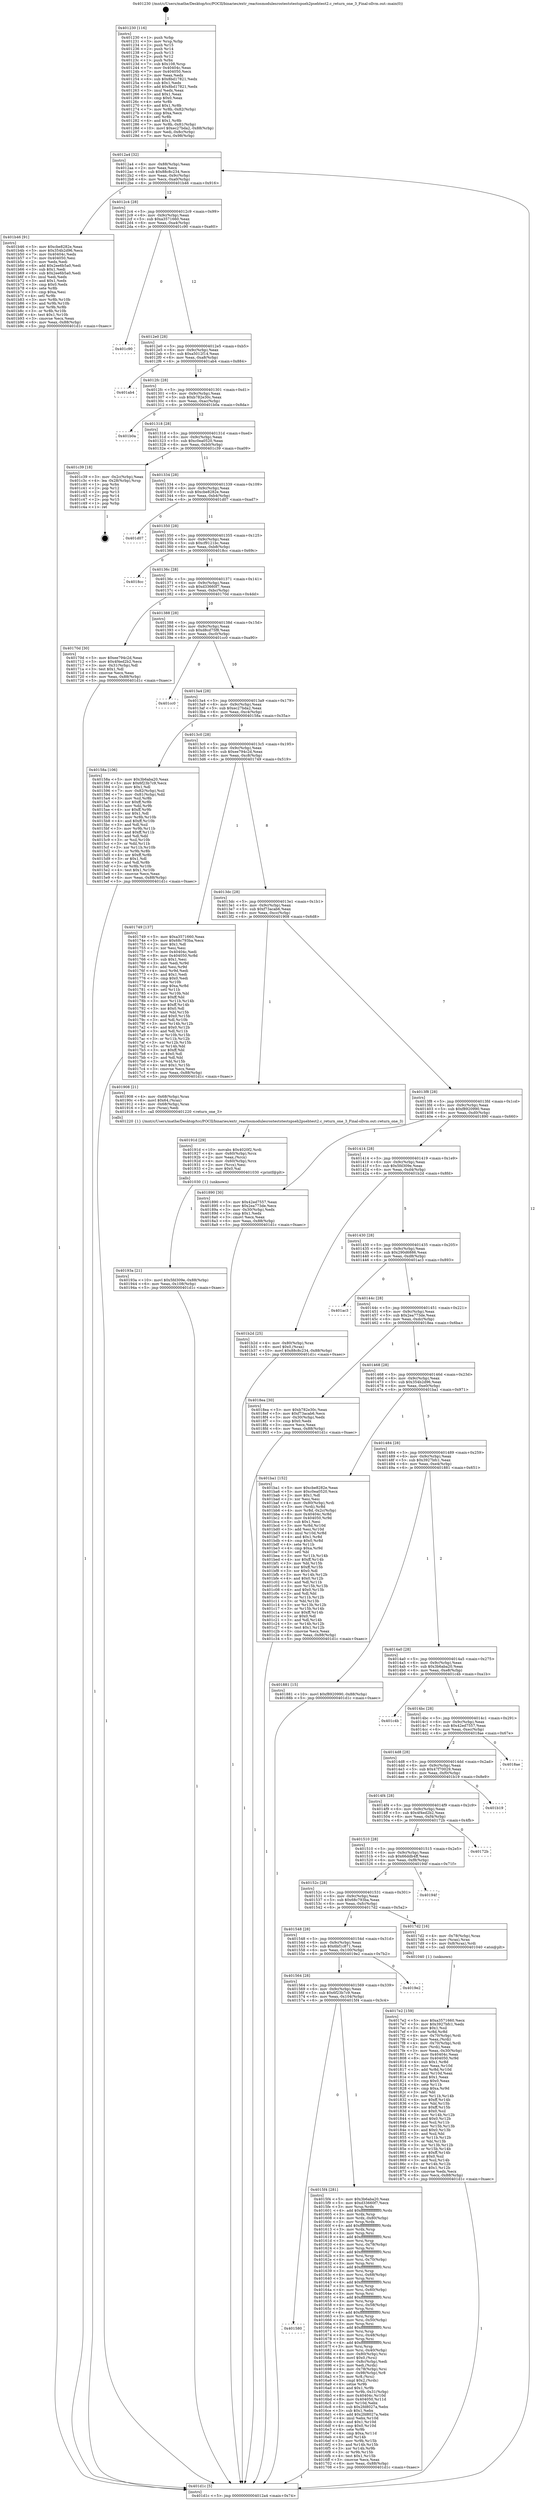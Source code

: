 digraph "0x401230" {
  label = "0x401230 (/mnt/c/Users/mathe/Desktop/tcc/POCII/binaries/extr_reactosmodulesrosteststestspseh2psehtest2.c_return_one_3_Final-ollvm.out::main(0))"
  labelloc = "t"
  node[shape=record]

  Entry [label="",width=0.3,height=0.3,shape=circle,fillcolor=black,style=filled]
  "0x4012a4" [label="{
     0x4012a4 [32]\l
     | [instrs]\l
     &nbsp;&nbsp;0x4012a4 \<+6\>: mov -0x88(%rbp),%eax\l
     &nbsp;&nbsp;0x4012aa \<+2\>: mov %eax,%ecx\l
     &nbsp;&nbsp;0x4012ac \<+6\>: sub $0x88c8c234,%ecx\l
     &nbsp;&nbsp;0x4012b2 \<+6\>: mov %eax,-0x9c(%rbp)\l
     &nbsp;&nbsp;0x4012b8 \<+6\>: mov %ecx,-0xa0(%rbp)\l
     &nbsp;&nbsp;0x4012be \<+6\>: je 0000000000401b46 \<main+0x916\>\l
  }"]
  "0x401b46" [label="{
     0x401b46 [91]\l
     | [instrs]\l
     &nbsp;&nbsp;0x401b46 \<+5\>: mov $0xcbe8282e,%eax\l
     &nbsp;&nbsp;0x401b4b \<+5\>: mov $0x354b2d96,%ecx\l
     &nbsp;&nbsp;0x401b50 \<+7\>: mov 0x40404c,%edx\l
     &nbsp;&nbsp;0x401b57 \<+7\>: mov 0x404050,%esi\l
     &nbsp;&nbsp;0x401b5e \<+2\>: mov %edx,%edi\l
     &nbsp;&nbsp;0x401b60 \<+6\>: add $0x2ee6b5a0,%edi\l
     &nbsp;&nbsp;0x401b66 \<+3\>: sub $0x1,%edi\l
     &nbsp;&nbsp;0x401b69 \<+6\>: sub $0x2ee6b5a0,%edi\l
     &nbsp;&nbsp;0x401b6f \<+3\>: imul %edi,%edx\l
     &nbsp;&nbsp;0x401b72 \<+3\>: and $0x1,%edx\l
     &nbsp;&nbsp;0x401b75 \<+3\>: cmp $0x0,%edx\l
     &nbsp;&nbsp;0x401b78 \<+4\>: sete %r8b\l
     &nbsp;&nbsp;0x401b7c \<+3\>: cmp $0xa,%esi\l
     &nbsp;&nbsp;0x401b7f \<+4\>: setl %r9b\l
     &nbsp;&nbsp;0x401b83 \<+3\>: mov %r8b,%r10b\l
     &nbsp;&nbsp;0x401b86 \<+3\>: and %r9b,%r10b\l
     &nbsp;&nbsp;0x401b89 \<+3\>: xor %r9b,%r8b\l
     &nbsp;&nbsp;0x401b8c \<+3\>: or %r8b,%r10b\l
     &nbsp;&nbsp;0x401b8f \<+4\>: test $0x1,%r10b\l
     &nbsp;&nbsp;0x401b93 \<+3\>: cmovne %ecx,%eax\l
     &nbsp;&nbsp;0x401b96 \<+6\>: mov %eax,-0x88(%rbp)\l
     &nbsp;&nbsp;0x401b9c \<+5\>: jmp 0000000000401d1c \<main+0xaec\>\l
  }"]
  "0x4012c4" [label="{
     0x4012c4 [28]\l
     | [instrs]\l
     &nbsp;&nbsp;0x4012c4 \<+5\>: jmp 00000000004012c9 \<main+0x99\>\l
     &nbsp;&nbsp;0x4012c9 \<+6\>: mov -0x9c(%rbp),%eax\l
     &nbsp;&nbsp;0x4012cf \<+5\>: sub $0xa3571660,%eax\l
     &nbsp;&nbsp;0x4012d4 \<+6\>: mov %eax,-0xa4(%rbp)\l
     &nbsp;&nbsp;0x4012da \<+6\>: je 0000000000401c90 \<main+0xa60\>\l
  }"]
  Exit [label="",width=0.3,height=0.3,shape=circle,fillcolor=black,style=filled,peripheries=2]
  "0x401c90" [label="{
     0x401c90\l
  }", style=dashed]
  "0x4012e0" [label="{
     0x4012e0 [28]\l
     | [instrs]\l
     &nbsp;&nbsp;0x4012e0 \<+5\>: jmp 00000000004012e5 \<main+0xb5\>\l
     &nbsp;&nbsp;0x4012e5 \<+6\>: mov -0x9c(%rbp),%eax\l
     &nbsp;&nbsp;0x4012eb \<+5\>: sub $0xa5012f14,%eax\l
     &nbsp;&nbsp;0x4012f0 \<+6\>: mov %eax,-0xa8(%rbp)\l
     &nbsp;&nbsp;0x4012f6 \<+6\>: je 0000000000401ab4 \<main+0x884\>\l
  }"]
  "0x40193a" [label="{
     0x40193a [21]\l
     | [instrs]\l
     &nbsp;&nbsp;0x40193a \<+10\>: movl $0x5fd309e,-0x88(%rbp)\l
     &nbsp;&nbsp;0x401944 \<+6\>: mov %eax,-0x108(%rbp)\l
     &nbsp;&nbsp;0x40194a \<+5\>: jmp 0000000000401d1c \<main+0xaec\>\l
  }"]
  "0x401ab4" [label="{
     0x401ab4\l
  }", style=dashed]
  "0x4012fc" [label="{
     0x4012fc [28]\l
     | [instrs]\l
     &nbsp;&nbsp;0x4012fc \<+5\>: jmp 0000000000401301 \<main+0xd1\>\l
     &nbsp;&nbsp;0x401301 \<+6\>: mov -0x9c(%rbp),%eax\l
     &nbsp;&nbsp;0x401307 \<+5\>: sub $0xb782e30c,%eax\l
     &nbsp;&nbsp;0x40130c \<+6\>: mov %eax,-0xac(%rbp)\l
     &nbsp;&nbsp;0x401312 \<+6\>: je 0000000000401b0a \<main+0x8da\>\l
  }"]
  "0x40191d" [label="{
     0x40191d [29]\l
     | [instrs]\l
     &nbsp;&nbsp;0x40191d \<+10\>: movabs $0x4020f2,%rdi\l
     &nbsp;&nbsp;0x401927 \<+4\>: mov -0x60(%rbp),%rcx\l
     &nbsp;&nbsp;0x40192b \<+2\>: mov %eax,(%rcx)\l
     &nbsp;&nbsp;0x40192d \<+4\>: mov -0x60(%rbp),%rcx\l
     &nbsp;&nbsp;0x401931 \<+2\>: mov (%rcx),%esi\l
     &nbsp;&nbsp;0x401933 \<+2\>: mov $0x0,%al\l
     &nbsp;&nbsp;0x401935 \<+5\>: call 0000000000401030 \<printf@plt\>\l
     | [calls]\l
     &nbsp;&nbsp;0x401030 \{1\} (unknown)\l
  }"]
  "0x401b0a" [label="{
     0x401b0a\l
  }", style=dashed]
  "0x401318" [label="{
     0x401318 [28]\l
     | [instrs]\l
     &nbsp;&nbsp;0x401318 \<+5\>: jmp 000000000040131d \<main+0xed\>\l
     &nbsp;&nbsp;0x40131d \<+6\>: mov -0x9c(%rbp),%eax\l
     &nbsp;&nbsp;0x401323 \<+5\>: sub $0xc0ea0520,%eax\l
     &nbsp;&nbsp;0x401328 \<+6\>: mov %eax,-0xb0(%rbp)\l
     &nbsp;&nbsp;0x40132e \<+6\>: je 0000000000401c39 \<main+0xa09\>\l
  }"]
  "0x4017e2" [label="{
     0x4017e2 [159]\l
     | [instrs]\l
     &nbsp;&nbsp;0x4017e2 \<+5\>: mov $0xa3571660,%ecx\l
     &nbsp;&nbsp;0x4017e7 \<+5\>: mov $0x3927bfc1,%edx\l
     &nbsp;&nbsp;0x4017ec \<+3\>: mov $0x1,%sil\l
     &nbsp;&nbsp;0x4017ef \<+3\>: xor %r8d,%r8d\l
     &nbsp;&nbsp;0x4017f2 \<+4\>: mov -0x70(%rbp),%rdi\l
     &nbsp;&nbsp;0x4017f6 \<+2\>: mov %eax,(%rdi)\l
     &nbsp;&nbsp;0x4017f8 \<+4\>: mov -0x70(%rbp),%rdi\l
     &nbsp;&nbsp;0x4017fc \<+2\>: mov (%rdi),%eax\l
     &nbsp;&nbsp;0x4017fe \<+3\>: mov %eax,-0x30(%rbp)\l
     &nbsp;&nbsp;0x401801 \<+7\>: mov 0x40404c,%eax\l
     &nbsp;&nbsp;0x401808 \<+8\>: mov 0x404050,%r9d\l
     &nbsp;&nbsp;0x401810 \<+4\>: sub $0x1,%r8d\l
     &nbsp;&nbsp;0x401814 \<+3\>: mov %eax,%r10d\l
     &nbsp;&nbsp;0x401817 \<+3\>: add %r8d,%r10d\l
     &nbsp;&nbsp;0x40181a \<+4\>: imul %r10d,%eax\l
     &nbsp;&nbsp;0x40181e \<+3\>: and $0x1,%eax\l
     &nbsp;&nbsp;0x401821 \<+3\>: cmp $0x0,%eax\l
     &nbsp;&nbsp;0x401824 \<+4\>: sete %r11b\l
     &nbsp;&nbsp;0x401828 \<+4\>: cmp $0xa,%r9d\l
     &nbsp;&nbsp;0x40182c \<+3\>: setl %bl\l
     &nbsp;&nbsp;0x40182f \<+3\>: mov %r11b,%r14b\l
     &nbsp;&nbsp;0x401832 \<+4\>: xor $0xff,%r14b\l
     &nbsp;&nbsp;0x401836 \<+3\>: mov %bl,%r15b\l
     &nbsp;&nbsp;0x401839 \<+4\>: xor $0xff,%r15b\l
     &nbsp;&nbsp;0x40183d \<+4\>: xor $0x0,%sil\l
     &nbsp;&nbsp;0x401841 \<+3\>: mov %r14b,%r12b\l
     &nbsp;&nbsp;0x401844 \<+4\>: and $0x0,%r12b\l
     &nbsp;&nbsp;0x401848 \<+3\>: and %sil,%r11b\l
     &nbsp;&nbsp;0x40184b \<+3\>: mov %r15b,%r13b\l
     &nbsp;&nbsp;0x40184e \<+4\>: and $0x0,%r13b\l
     &nbsp;&nbsp;0x401852 \<+3\>: and %sil,%bl\l
     &nbsp;&nbsp;0x401855 \<+3\>: or %r11b,%r12b\l
     &nbsp;&nbsp;0x401858 \<+3\>: or %bl,%r13b\l
     &nbsp;&nbsp;0x40185b \<+3\>: xor %r13b,%r12b\l
     &nbsp;&nbsp;0x40185e \<+3\>: or %r15b,%r14b\l
     &nbsp;&nbsp;0x401861 \<+4\>: xor $0xff,%r14b\l
     &nbsp;&nbsp;0x401865 \<+4\>: or $0x0,%sil\l
     &nbsp;&nbsp;0x401869 \<+3\>: and %sil,%r14b\l
     &nbsp;&nbsp;0x40186c \<+3\>: or %r14b,%r12b\l
     &nbsp;&nbsp;0x40186f \<+4\>: test $0x1,%r12b\l
     &nbsp;&nbsp;0x401873 \<+3\>: cmovne %edx,%ecx\l
     &nbsp;&nbsp;0x401876 \<+6\>: mov %ecx,-0x88(%rbp)\l
     &nbsp;&nbsp;0x40187c \<+5\>: jmp 0000000000401d1c \<main+0xaec\>\l
  }"]
  "0x401c39" [label="{
     0x401c39 [18]\l
     | [instrs]\l
     &nbsp;&nbsp;0x401c39 \<+3\>: mov -0x2c(%rbp),%eax\l
     &nbsp;&nbsp;0x401c3c \<+4\>: lea -0x28(%rbp),%rsp\l
     &nbsp;&nbsp;0x401c40 \<+1\>: pop %rbx\l
     &nbsp;&nbsp;0x401c41 \<+2\>: pop %r12\l
     &nbsp;&nbsp;0x401c43 \<+2\>: pop %r13\l
     &nbsp;&nbsp;0x401c45 \<+2\>: pop %r14\l
     &nbsp;&nbsp;0x401c47 \<+2\>: pop %r15\l
     &nbsp;&nbsp;0x401c49 \<+1\>: pop %rbp\l
     &nbsp;&nbsp;0x401c4a \<+1\>: ret\l
  }"]
  "0x401334" [label="{
     0x401334 [28]\l
     | [instrs]\l
     &nbsp;&nbsp;0x401334 \<+5\>: jmp 0000000000401339 \<main+0x109\>\l
     &nbsp;&nbsp;0x401339 \<+6\>: mov -0x9c(%rbp),%eax\l
     &nbsp;&nbsp;0x40133f \<+5\>: sub $0xcbe8282e,%eax\l
     &nbsp;&nbsp;0x401344 \<+6\>: mov %eax,-0xb4(%rbp)\l
     &nbsp;&nbsp;0x40134a \<+6\>: je 0000000000401d07 \<main+0xad7\>\l
  }"]
  "0x401580" [label="{
     0x401580\l
  }", style=dashed]
  "0x401d07" [label="{
     0x401d07\l
  }", style=dashed]
  "0x401350" [label="{
     0x401350 [28]\l
     | [instrs]\l
     &nbsp;&nbsp;0x401350 \<+5\>: jmp 0000000000401355 \<main+0x125\>\l
     &nbsp;&nbsp;0x401355 \<+6\>: mov -0x9c(%rbp),%eax\l
     &nbsp;&nbsp;0x40135b \<+5\>: sub $0xcf9121bc,%eax\l
     &nbsp;&nbsp;0x401360 \<+6\>: mov %eax,-0xb8(%rbp)\l
     &nbsp;&nbsp;0x401366 \<+6\>: je 00000000004018cc \<main+0x69c\>\l
  }"]
  "0x4015f4" [label="{
     0x4015f4 [281]\l
     | [instrs]\l
     &nbsp;&nbsp;0x4015f4 \<+5\>: mov $0x3b6aba20,%eax\l
     &nbsp;&nbsp;0x4015f9 \<+5\>: mov $0xd33660f7,%ecx\l
     &nbsp;&nbsp;0x4015fe \<+3\>: mov %rsp,%rdx\l
     &nbsp;&nbsp;0x401601 \<+4\>: add $0xfffffffffffffff0,%rdx\l
     &nbsp;&nbsp;0x401605 \<+3\>: mov %rdx,%rsp\l
     &nbsp;&nbsp;0x401608 \<+4\>: mov %rdx,-0x80(%rbp)\l
     &nbsp;&nbsp;0x40160c \<+3\>: mov %rsp,%rdx\l
     &nbsp;&nbsp;0x40160f \<+4\>: add $0xfffffffffffffff0,%rdx\l
     &nbsp;&nbsp;0x401613 \<+3\>: mov %rdx,%rsp\l
     &nbsp;&nbsp;0x401616 \<+3\>: mov %rsp,%rsi\l
     &nbsp;&nbsp;0x401619 \<+4\>: add $0xfffffffffffffff0,%rsi\l
     &nbsp;&nbsp;0x40161d \<+3\>: mov %rsi,%rsp\l
     &nbsp;&nbsp;0x401620 \<+4\>: mov %rsi,-0x78(%rbp)\l
     &nbsp;&nbsp;0x401624 \<+3\>: mov %rsp,%rsi\l
     &nbsp;&nbsp;0x401627 \<+4\>: add $0xfffffffffffffff0,%rsi\l
     &nbsp;&nbsp;0x40162b \<+3\>: mov %rsi,%rsp\l
     &nbsp;&nbsp;0x40162e \<+4\>: mov %rsi,-0x70(%rbp)\l
     &nbsp;&nbsp;0x401632 \<+3\>: mov %rsp,%rsi\l
     &nbsp;&nbsp;0x401635 \<+4\>: add $0xfffffffffffffff0,%rsi\l
     &nbsp;&nbsp;0x401639 \<+3\>: mov %rsi,%rsp\l
     &nbsp;&nbsp;0x40163c \<+4\>: mov %rsi,-0x68(%rbp)\l
     &nbsp;&nbsp;0x401640 \<+3\>: mov %rsp,%rsi\l
     &nbsp;&nbsp;0x401643 \<+4\>: add $0xfffffffffffffff0,%rsi\l
     &nbsp;&nbsp;0x401647 \<+3\>: mov %rsi,%rsp\l
     &nbsp;&nbsp;0x40164a \<+4\>: mov %rsi,-0x60(%rbp)\l
     &nbsp;&nbsp;0x40164e \<+3\>: mov %rsp,%rsi\l
     &nbsp;&nbsp;0x401651 \<+4\>: add $0xfffffffffffffff0,%rsi\l
     &nbsp;&nbsp;0x401655 \<+3\>: mov %rsi,%rsp\l
     &nbsp;&nbsp;0x401658 \<+4\>: mov %rsi,-0x58(%rbp)\l
     &nbsp;&nbsp;0x40165c \<+3\>: mov %rsp,%rsi\l
     &nbsp;&nbsp;0x40165f \<+4\>: add $0xfffffffffffffff0,%rsi\l
     &nbsp;&nbsp;0x401663 \<+3\>: mov %rsi,%rsp\l
     &nbsp;&nbsp;0x401666 \<+4\>: mov %rsi,-0x50(%rbp)\l
     &nbsp;&nbsp;0x40166a \<+3\>: mov %rsp,%rsi\l
     &nbsp;&nbsp;0x40166d \<+4\>: add $0xfffffffffffffff0,%rsi\l
     &nbsp;&nbsp;0x401671 \<+3\>: mov %rsi,%rsp\l
     &nbsp;&nbsp;0x401674 \<+4\>: mov %rsi,-0x48(%rbp)\l
     &nbsp;&nbsp;0x401678 \<+3\>: mov %rsp,%rsi\l
     &nbsp;&nbsp;0x40167b \<+4\>: add $0xfffffffffffffff0,%rsi\l
     &nbsp;&nbsp;0x40167f \<+3\>: mov %rsi,%rsp\l
     &nbsp;&nbsp;0x401682 \<+4\>: mov %rsi,-0x40(%rbp)\l
     &nbsp;&nbsp;0x401686 \<+4\>: mov -0x80(%rbp),%rsi\l
     &nbsp;&nbsp;0x40168a \<+6\>: movl $0x0,(%rsi)\l
     &nbsp;&nbsp;0x401690 \<+6\>: mov -0x8c(%rbp),%edi\l
     &nbsp;&nbsp;0x401696 \<+2\>: mov %edi,(%rdx)\l
     &nbsp;&nbsp;0x401698 \<+4\>: mov -0x78(%rbp),%rsi\l
     &nbsp;&nbsp;0x40169c \<+7\>: mov -0x98(%rbp),%r8\l
     &nbsp;&nbsp;0x4016a3 \<+3\>: mov %r8,(%rsi)\l
     &nbsp;&nbsp;0x4016a6 \<+3\>: cmpl $0x2,(%rdx)\l
     &nbsp;&nbsp;0x4016a9 \<+4\>: setne %r9b\l
     &nbsp;&nbsp;0x4016ad \<+4\>: and $0x1,%r9b\l
     &nbsp;&nbsp;0x4016b1 \<+4\>: mov %r9b,-0x31(%rbp)\l
     &nbsp;&nbsp;0x4016b5 \<+8\>: mov 0x40404c,%r10d\l
     &nbsp;&nbsp;0x4016bd \<+8\>: mov 0x404050,%r11d\l
     &nbsp;&nbsp;0x4016c5 \<+3\>: mov %r10d,%ebx\l
     &nbsp;&nbsp;0x4016c8 \<+6\>: sub $0x2fd8027a,%ebx\l
     &nbsp;&nbsp;0x4016ce \<+3\>: sub $0x1,%ebx\l
     &nbsp;&nbsp;0x4016d1 \<+6\>: add $0x2fd8027a,%ebx\l
     &nbsp;&nbsp;0x4016d7 \<+4\>: imul %ebx,%r10d\l
     &nbsp;&nbsp;0x4016db \<+4\>: and $0x1,%r10d\l
     &nbsp;&nbsp;0x4016df \<+4\>: cmp $0x0,%r10d\l
     &nbsp;&nbsp;0x4016e3 \<+4\>: sete %r9b\l
     &nbsp;&nbsp;0x4016e7 \<+4\>: cmp $0xa,%r11d\l
     &nbsp;&nbsp;0x4016eb \<+4\>: setl %r14b\l
     &nbsp;&nbsp;0x4016ef \<+3\>: mov %r9b,%r15b\l
     &nbsp;&nbsp;0x4016f2 \<+3\>: and %r14b,%r15b\l
     &nbsp;&nbsp;0x4016f5 \<+3\>: xor %r14b,%r9b\l
     &nbsp;&nbsp;0x4016f8 \<+3\>: or %r9b,%r15b\l
     &nbsp;&nbsp;0x4016fb \<+4\>: test $0x1,%r15b\l
     &nbsp;&nbsp;0x4016ff \<+3\>: cmovne %ecx,%eax\l
     &nbsp;&nbsp;0x401702 \<+6\>: mov %eax,-0x88(%rbp)\l
     &nbsp;&nbsp;0x401708 \<+5\>: jmp 0000000000401d1c \<main+0xaec\>\l
  }"]
  "0x4018cc" [label="{
     0x4018cc\l
  }", style=dashed]
  "0x40136c" [label="{
     0x40136c [28]\l
     | [instrs]\l
     &nbsp;&nbsp;0x40136c \<+5\>: jmp 0000000000401371 \<main+0x141\>\l
     &nbsp;&nbsp;0x401371 \<+6\>: mov -0x9c(%rbp),%eax\l
     &nbsp;&nbsp;0x401377 \<+5\>: sub $0xd33660f7,%eax\l
     &nbsp;&nbsp;0x40137c \<+6\>: mov %eax,-0xbc(%rbp)\l
     &nbsp;&nbsp;0x401382 \<+6\>: je 000000000040170d \<main+0x4dd\>\l
  }"]
  "0x401564" [label="{
     0x401564 [28]\l
     | [instrs]\l
     &nbsp;&nbsp;0x401564 \<+5\>: jmp 0000000000401569 \<main+0x339\>\l
     &nbsp;&nbsp;0x401569 \<+6\>: mov -0x9c(%rbp),%eax\l
     &nbsp;&nbsp;0x40156f \<+5\>: sub $0x6f23b7c9,%eax\l
     &nbsp;&nbsp;0x401574 \<+6\>: mov %eax,-0x104(%rbp)\l
     &nbsp;&nbsp;0x40157a \<+6\>: je 00000000004015f4 \<main+0x3c4\>\l
  }"]
  "0x40170d" [label="{
     0x40170d [30]\l
     | [instrs]\l
     &nbsp;&nbsp;0x40170d \<+5\>: mov $0xee794c2d,%eax\l
     &nbsp;&nbsp;0x401712 \<+5\>: mov $0x4f4ed2b2,%ecx\l
     &nbsp;&nbsp;0x401717 \<+3\>: mov -0x31(%rbp),%dl\l
     &nbsp;&nbsp;0x40171a \<+3\>: test $0x1,%dl\l
     &nbsp;&nbsp;0x40171d \<+3\>: cmovne %ecx,%eax\l
     &nbsp;&nbsp;0x401720 \<+6\>: mov %eax,-0x88(%rbp)\l
     &nbsp;&nbsp;0x401726 \<+5\>: jmp 0000000000401d1c \<main+0xaec\>\l
  }"]
  "0x401388" [label="{
     0x401388 [28]\l
     | [instrs]\l
     &nbsp;&nbsp;0x401388 \<+5\>: jmp 000000000040138d \<main+0x15d\>\l
     &nbsp;&nbsp;0x40138d \<+6\>: mov -0x9c(%rbp),%eax\l
     &nbsp;&nbsp;0x401393 \<+5\>: sub $0xd8cd75f8,%eax\l
     &nbsp;&nbsp;0x401398 \<+6\>: mov %eax,-0xc0(%rbp)\l
     &nbsp;&nbsp;0x40139e \<+6\>: je 0000000000401cc0 \<main+0xa90\>\l
  }"]
  "0x4019e2" [label="{
     0x4019e2\l
  }", style=dashed]
  "0x401cc0" [label="{
     0x401cc0\l
  }", style=dashed]
  "0x4013a4" [label="{
     0x4013a4 [28]\l
     | [instrs]\l
     &nbsp;&nbsp;0x4013a4 \<+5\>: jmp 00000000004013a9 \<main+0x179\>\l
     &nbsp;&nbsp;0x4013a9 \<+6\>: mov -0x9c(%rbp),%eax\l
     &nbsp;&nbsp;0x4013af \<+5\>: sub $0xec27bda2,%eax\l
     &nbsp;&nbsp;0x4013b4 \<+6\>: mov %eax,-0xc4(%rbp)\l
     &nbsp;&nbsp;0x4013ba \<+6\>: je 000000000040158a \<main+0x35a\>\l
  }"]
  "0x401548" [label="{
     0x401548 [28]\l
     | [instrs]\l
     &nbsp;&nbsp;0x401548 \<+5\>: jmp 000000000040154d \<main+0x31d\>\l
     &nbsp;&nbsp;0x40154d \<+6\>: mov -0x9c(%rbp),%eax\l
     &nbsp;&nbsp;0x401553 \<+5\>: sub $0x6bf1c871,%eax\l
     &nbsp;&nbsp;0x401558 \<+6\>: mov %eax,-0x100(%rbp)\l
     &nbsp;&nbsp;0x40155e \<+6\>: je 00000000004019e2 \<main+0x7b2\>\l
  }"]
  "0x40158a" [label="{
     0x40158a [106]\l
     | [instrs]\l
     &nbsp;&nbsp;0x40158a \<+5\>: mov $0x3b6aba20,%eax\l
     &nbsp;&nbsp;0x40158f \<+5\>: mov $0x6f23b7c9,%ecx\l
     &nbsp;&nbsp;0x401594 \<+2\>: mov $0x1,%dl\l
     &nbsp;&nbsp;0x401596 \<+7\>: mov -0x82(%rbp),%sil\l
     &nbsp;&nbsp;0x40159d \<+7\>: mov -0x81(%rbp),%dil\l
     &nbsp;&nbsp;0x4015a4 \<+3\>: mov %sil,%r8b\l
     &nbsp;&nbsp;0x4015a7 \<+4\>: xor $0xff,%r8b\l
     &nbsp;&nbsp;0x4015ab \<+3\>: mov %dil,%r9b\l
     &nbsp;&nbsp;0x4015ae \<+4\>: xor $0xff,%r9b\l
     &nbsp;&nbsp;0x4015b2 \<+3\>: xor $0x1,%dl\l
     &nbsp;&nbsp;0x4015b5 \<+3\>: mov %r8b,%r10b\l
     &nbsp;&nbsp;0x4015b8 \<+4\>: and $0xff,%r10b\l
     &nbsp;&nbsp;0x4015bc \<+3\>: and %dl,%sil\l
     &nbsp;&nbsp;0x4015bf \<+3\>: mov %r9b,%r11b\l
     &nbsp;&nbsp;0x4015c2 \<+4\>: and $0xff,%r11b\l
     &nbsp;&nbsp;0x4015c6 \<+3\>: and %dl,%dil\l
     &nbsp;&nbsp;0x4015c9 \<+3\>: or %sil,%r10b\l
     &nbsp;&nbsp;0x4015cc \<+3\>: or %dil,%r11b\l
     &nbsp;&nbsp;0x4015cf \<+3\>: xor %r11b,%r10b\l
     &nbsp;&nbsp;0x4015d2 \<+3\>: or %r9b,%r8b\l
     &nbsp;&nbsp;0x4015d5 \<+4\>: xor $0xff,%r8b\l
     &nbsp;&nbsp;0x4015d9 \<+3\>: or $0x1,%dl\l
     &nbsp;&nbsp;0x4015dc \<+3\>: and %dl,%r8b\l
     &nbsp;&nbsp;0x4015df \<+3\>: or %r8b,%r10b\l
     &nbsp;&nbsp;0x4015e2 \<+4\>: test $0x1,%r10b\l
     &nbsp;&nbsp;0x4015e6 \<+3\>: cmovne %ecx,%eax\l
     &nbsp;&nbsp;0x4015e9 \<+6\>: mov %eax,-0x88(%rbp)\l
     &nbsp;&nbsp;0x4015ef \<+5\>: jmp 0000000000401d1c \<main+0xaec\>\l
  }"]
  "0x4013c0" [label="{
     0x4013c0 [28]\l
     | [instrs]\l
     &nbsp;&nbsp;0x4013c0 \<+5\>: jmp 00000000004013c5 \<main+0x195\>\l
     &nbsp;&nbsp;0x4013c5 \<+6\>: mov -0x9c(%rbp),%eax\l
     &nbsp;&nbsp;0x4013cb \<+5\>: sub $0xee794c2d,%eax\l
     &nbsp;&nbsp;0x4013d0 \<+6\>: mov %eax,-0xc8(%rbp)\l
     &nbsp;&nbsp;0x4013d6 \<+6\>: je 0000000000401749 \<main+0x519\>\l
  }"]
  "0x401d1c" [label="{
     0x401d1c [5]\l
     | [instrs]\l
     &nbsp;&nbsp;0x401d1c \<+5\>: jmp 00000000004012a4 \<main+0x74\>\l
  }"]
  "0x401230" [label="{
     0x401230 [116]\l
     | [instrs]\l
     &nbsp;&nbsp;0x401230 \<+1\>: push %rbp\l
     &nbsp;&nbsp;0x401231 \<+3\>: mov %rsp,%rbp\l
     &nbsp;&nbsp;0x401234 \<+2\>: push %r15\l
     &nbsp;&nbsp;0x401236 \<+2\>: push %r14\l
     &nbsp;&nbsp;0x401238 \<+2\>: push %r13\l
     &nbsp;&nbsp;0x40123a \<+2\>: push %r12\l
     &nbsp;&nbsp;0x40123c \<+1\>: push %rbx\l
     &nbsp;&nbsp;0x40123d \<+7\>: sub $0x108,%rsp\l
     &nbsp;&nbsp;0x401244 \<+7\>: mov 0x40404c,%eax\l
     &nbsp;&nbsp;0x40124b \<+7\>: mov 0x404050,%ecx\l
     &nbsp;&nbsp;0x401252 \<+2\>: mov %eax,%edx\l
     &nbsp;&nbsp;0x401254 \<+6\>: sub $0x8bd17821,%edx\l
     &nbsp;&nbsp;0x40125a \<+3\>: sub $0x1,%edx\l
     &nbsp;&nbsp;0x40125d \<+6\>: add $0x8bd17821,%edx\l
     &nbsp;&nbsp;0x401263 \<+3\>: imul %edx,%eax\l
     &nbsp;&nbsp;0x401266 \<+3\>: and $0x1,%eax\l
     &nbsp;&nbsp;0x401269 \<+3\>: cmp $0x0,%eax\l
     &nbsp;&nbsp;0x40126c \<+4\>: sete %r8b\l
     &nbsp;&nbsp;0x401270 \<+4\>: and $0x1,%r8b\l
     &nbsp;&nbsp;0x401274 \<+7\>: mov %r8b,-0x82(%rbp)\l
     &nbsp;&nbsp;0x40127b \<+3\>: cmp $0xa,%ecx\l
     &nbsp;&nbsp;0x40127e \<+4\>: setl %r8b\l
     &nbsp;&nbsp;0x401282 \<+4\>: and $0x1,%r8b\l
     &nbsp;&nbsp;0x401286 \<+7\>: mov %r8b,-0x81(%rbp)\l
     &nbsp;&nbsp;0x40128d \<+10\>: movl $0xec27bda2,-0x88(%rbp)\l
     &nbsp;&nbsp;0x401297 \<+6\>: mov %edi,-0x8c(%rbp)\l
     &nbsp;&nbsp;0x40129d \<+7\>: mov %rsi,-0x98(%rbp)\l
  }"]
  "0x4017d2" [label="{
     0x4017d2 [16]\l
     | [instrs]\l
     &nbsp;&nbsp;0x4017d2 \<+4\>: mov -0x78(%rbp),%rax\l
     &nbsp;&nbsp;0x4017d6 \<+3\>: mov (%rax),%rax\l
     &nbsp;&nbsp;0x4017d9 \<+4\>: mov 0x8(%rax),%rdi\l
     &nbsp;&nbsp;0x4017dd \<+5\>: call 0000000000401040 \<atoi@plt\>\l
     | [calls]\l
     &nbsp;&nbsp;0x401040 \{1\} (unknown)\l
  }"]
  "0x401749" [label="{
     0x401749 [137]\l
     | [instrs]\l
     &nbsp;&nbsp;0x401749 \<+5\>: mov $0xa3571660,%eax\l
     &nbsp;&nbsp;0x40174e \<+5\>: mov $0x68c793ba,%ecx\l
     &nbsp;&nbsp;0x401753 \<+2\>: mov $0x1,%dl\l
     &nbsp;&nbsp;0x401755 \<+2\>: xor %esi,%esi\l
     &nbsp;&nbsp;0x401757 \<+7\>: mov 0x40404c,%edi\l
     &nbsp;&nbsp;0x40175e \<+8\>: mov 0x404050,%r8d\l
     &nbsp;&nbsp;0x401766 \<+3\>: sub $0x1,%esi\l
     &nbsp;&nbsp;0x401769 \<+3\>: mov %edi,%r9d\l
     &nbsp;&nbsp;0x40176c \<+3\>: add %esi,%r9d\l
     &nbsp;&nbsp;0x40176f \<+4\>: imul %r9d,%edi\l
     &nbsp;&nbsp;0x401773 \<+3\>: and $0x1,%edi\l
     &nbsp;&nbsp;0x401776 \<+3\>: cmp $0x0,%edi\l
     &nbsp;&nbsp;0x401779 \<+4\>: sete %r10b\l
     &nbsp;&nbsp;0x40177d \<+4\>: cmp $0xa,%r8d\l
     &nbsp;&nbsp;0x401781 \<+4\>: setl %r11b\l
     &nbsp;&nbsp;0x401785 \<+3\>: mov %r10b,%bl\l
     &nbsp;&nbsp;0x401788 \<+3\>: xor $0xff,%bl\l
     &nbsp;&nbsp;0x40178b \<+3\>: mov %r11b,%r14b\l
     &nbsp;&nbsp;0x40178e \<+4\>: xor $0xff,%r14b\l
     &nbsp;&nbsp;0x401792 \<+3\>: xor $0x0,%dl\l
     &nbsp;&nbsp;0x401795 \<+3\>: mov %bl,%r15b\l
     &nbsp;&nbsp;0x401798 \<+4\>: and $0x0,%r15b\l
     &nbsp;&nbsp;0x40179c \<+3\>: and %dl,%r10b\l
     &nbsp;&nbsp;0x40179f \<+3\>: mov %r14b,%r12b\l
     &nbsp;&nbsp;0x4017a2 \<+4\>: and $0x0,%r12b\l
     &nbsp;&nbsp;0x4017a6 \<+3\>: and %dl,%r11b\l
     &nbsp;&nbsp;0x4017a9 \<+3\>: or %r10b,%r15b\l
     &nbsp;&nbsp;0x4017ac \<+3\>: or %r11b,%r12b\l
     &nbsp;&nbsp;0x4017af \<+3\>: xor %r12b,%r15b\l
     &nbsp;&nbsp;0x4017b2 \<+3\>: or %r14b,%bl\l
     &nbsp;&nbsp;0x4017b5 \<+3\>: xor $0xff,%bl\l
     &nbsp;&nbsp;0x4017b8 \<+3\>: or $0x0,%dl\l
     &nbsp;&nbsp;0x4017bb \<+2\>: and %dl,%bl\l
     &nbsp;&nbsp;0x4017bd \<+3\>: or %bl,%r15b\l
     &nbsp;&nbsp;0x4017c0 \<+4\>: test $0x1,%r15b\l
     &nbsp;&nbsp;0x4017c4 \<+3\>: cmovne %ecx,%eax\l
     &nbsp;&nbsp;0x4017c7 \<+6\>: mov %eax,-0x88(%rbp)\l
     &nbsp;&nbsp;0x4017cd \<+5\>: jmp 0000000000401d1c \<main+0xaec\>\l
  }"]
  "0x4013dc" [label="{
     0x4013dc [28]\l
     | [instrs]\l
     &nbsp;&nbsp;0x4013dc \<+5\>: jmp 00000000004013e1 \<main+0x1b1\>\l
     &nbsp;&nbsp;0x4013e1 \<+6\>: mov -0x9c(%rbp),%eax\l
     &nbsp;&nbsp;0x4013e7 \<+5\>: sub $0xf73acab6,%eax\l
     &nbsp;&nbsp;0x4013ec \<+6\>: mov %eax,-0xcc(%rbp)\l
     &nbsp;&nbsp;0x4013f2 \<+6\>: je 0000000000401908 \<main+0x6d8\>\l
  }"]
  "0x40152c" [label="{
     0x40152c [28]\l
     | [instrs]\l
     &nbsp;&nbsp;0x40152c \<+5\>: jmp 0000000000401531 \<main+0x301\>\l
     &nbsp;&nbsp;0x401531 \<+6\>: mov -0x9c(%rbp),%eax\l
     &nbsp;&nbsp;0x401537 \<+5\>: sub $0x68c793ba,%eax\l
     &nbsp;&nbsp;0x40153c \<+6\>: mov %eax,-0xfc(%rbp)\l
     &nbsp;&nbsp;0x401542 \<+6\>: je 00000000004017d2 \<main+0x5a2\>\l
  }"]
  "0x401908" [label="{
     0x401908 [21]\l
     | [instrs]\l
     &nbsp;&nbsp;0x401908 \<+4\>: mov -0x68(%rbp),%rax\l
     &nbsp;&nbsp;0x40190c \<+6\>: movl $0x64,(%rax)\l
     &nbsp;&nbsp;0x401912 \<+4\>: mov -0x68(%rbp),%rax\l
     &nbsp;&nbsp;0x401916 \<+2\>: mov (%rax),%edi\l
     &nbsp;&nbsp;0x401918 \<+5\>: call 0000000000401220 \<return_one_3\>\l
     | [calls]\l
     &nbsp;&nbsp;0x401220 \{1\} (/mnt/c/Users/mathe/Desktop/tcc/POCII/binaries/extr_reactosmodulesrosteststestspseh2psehtest2.c_return_one_3_Final-ollvm.out::return_one_3)\l
  }"]
  "0x4013f8" [label="{
     0x4013f8 [28]\l
     | [instrs]\l
     &nbsp;&nbsp;0x4013f8 \<+5\>: jmp 00000000004013fd \<main+0x1cd\>\l
     &nbsp;&nbsp;0x4013fd \<+6\>: mov -0x9c(%rbp),%eax\l
     &nbsp;&nbsp;0x401403 \<+5\>: sub $0xf8920990,%eax\l
     &nbsp;&nbsp;0x401408 \<+6\>: mov %eax,-0xd0(%rbp)\l
     &nbsp;&nbsp;0x40140e \<+6\>: je 0000000000401890 \<main+0x660\>\l
  }"]
  "0x40194f" [label="{
     0x40194f\l
  }", style=dashed]
  "0x401890" [label="{
     0x401890 [30]\l
     | [instrs]\l
     &nbsp;&nbsp;0x401890 \<+5\>: mov $0x42ed7557,%eax\l
     &nbsp;&nbsp;0x401895 \<+5\>: mov $0x2ea773de,%ecx\l
     &nbsp;&nbsp;0x40189a \<+3\>: mov -0x30(%rbp),%edx\l
     &nbsp;&nbsp;0x40189d \<+3\>: cmp $0x1,%edx\l
     &nbsp;&nbsp;0x4018a0 \<+3\>: cmovl %ecx,%eax\l
     &nbsp;&nbsp;0x4018a3 \<+6\>: mov %eax,-0x88(%rbp)\l
     &nbsp;&nbsp;0x4018a9 \<+5\>: jmp 0000000000401d1c \<main+0xaec\>\l
  }"]
  "0x401414" [label="{
     0x401414 [28]\l
     | [instrs]\l
     &nbsp;&nbsp;0x401414 \<+5\>: jmp 0000000000401419 \<main+0x1e9\>\l
     &nbsp;&nbsp;0x401419 \<+6\>: mov -0x9c(%rbp),%eax\l
     &nbsp;&nbsp;0x40141f \<+5\>: sub $0x5fd309e,%eax\l
     &nbsp;&nbsp;0x401424 \<+6\>: mov %eax,-0xd4(%rbp)\l
     &nbsp;&nbsp;0x40142a \<+6\>: je 0000000000401b2d \<main+0x8fd\>\l
  }"]
  "0x401510" [label="{
     0x401510 [28]\l
     | [instrs]\l
     &nbsp;&nbsp;0x401510 \<+5\>: jmp 0000000000401515 \<main+0x2e5\>\l
     &nbsp;&nbsp;0x401515 \<+6\>: mov -0x9c(%rbp),%eax\l
     &nbsp;&nbsp;0x40151b \<+5\>: sub $0x66ddb4ff,%eax\l
     &nbsp;&nbsp;0x401520 \<+6\>: mov %eax,-0xf8(%rbp)\l
     &nbsp;&nbsp;0x401526 \<+6\>: je 000000000040194f \<main+0x71f\>\l
  }"]
  "0x401b2d" [label="{
     0x401b2d [25]\l
     | [instrs]\l
     &nbsp;&nbsp;0x401b2d \<+4\>: mov -0x80(%rbp),%rax\l
     &nbsp;&nbsp;0x401b31 \<+6\>: movl $0x0,(%rax)\l
     &nbsp;&nbsp;0x401b37 \<+10\>: movl $0x88c8c234,-0x88(%rbp)\l
     &nbsp;&nbsp;0x401b41 \<+5\>: jmp 0000000000401d1c \<main+0xaec\>\l
  }"]
  "0x401430" [label="{
     0x401430 [28]\l
     | [instrs]\l
     &nbsp;&nbsp;0x401430 \<+5\>: jmp 0000000000401435 \<main+0x205\>\l
     &nbsp;&nbsp;0x401435 \<+6\>: mov -0x9c(%rbp),%eax\l
     &nbsp;&nbsp;0x40143b \<+5\>: sub $0x290d6886,%eax\l
     &nbsp;&nbsp;0x401440 \<+6\>: mov %eax,-0xd8(%rbp)\l
     &nbsp;&nbsp;0x401446 \<+6\>: je 0000000000401ac3 \<main+0x893\>\l
  }"]
  "0x40172b" [label="{
     0x40172b\l
  }", style=dashed]
  "0x401ac3" [label="{
     0x401ac3\l
  }", style=dashed]
  "0x40144c" [label="{
     0x40144c [28]\l
     | [instrs]\l
     &nbsp;&nbsp;0x40144c \<+5\>: jmp 0000000000401451 \<main+0x221\>\l
     &nbsp;&nbsp;0x401451 \<+6\>: mov -0x9c(%rbp),%eax\l
     &nbsp;&nbsp;0x401457 \<+5\>: sub $0x2ea773de,%eax\l
     &nbsp;&nbsp;0x40145c \<+6\>: mov %eax,-0xdc(%rbp)\l
     &nbsp;&nbsp;0x401462 \<+6\>: je 00000000004018ea \<main+0x6ba\>\l
  }"]
  "0x4014f4" [label="{
     0x4014f4 [28]\l
     | [instrs]\l
     &nbsp;&nbsp;0x4014f4 \<+5\>: jmp 00000000004014f9 \<main+0x2c9\>\l
     &nbsp;&nbsp;0x4014f9 \<+6\>: mov -0x9c(%rbp),%eax\l
     &nbsp;&nbsp;0x4014ff \<+5\>: sub $0x4f4ed2b2,%eax\l
     &nbsp;&nbsp;0x401504 \<+6\>: mov %eax,-0xf4(%rbp)\l
     &nbsp;&nbsp;0x40150a \<+6\>: je 000000000040172b \<main+0x4fb\>\l
  }"]
  "0x4018ea" [label="{
     0x4018ea [30]\l
     | [instrs]\l
     &nbsp;&nbsp;0x4018ea \<+5\>: mov $0xb782e30c,%eax\l
     &nbsp;&nbsp;0x4018ef \<+5\>: mov $0xf73acab6,%ecx\l
     &nbsp;&nbsp;0x4018f4 \<+3\>: mov -0x30(%rbp),%edx\l
     &nbsp;&nbsp;0x4018f7 \<+3\>: cmp $0x0,%edx\l
     &nbsp;&nbsp;0x4018fa \<+3\>: cmove %ecx,%eax\l
     &nbsp;&nbsp;0x4018fd \<+6\>: mov %eax,-0x88(%rbp)\l
     &nbsp;&nbsp;0x401903 \<+5\>: jmp 0000000000401d1c \<main+0xaec\>\l
  }"]
  "0x401468" [label="{
     0x401468 [28]\l
     | [instrs]\l
     &nbsp;&nbsp;0x401468 \<+5\>: jmp 000000000040146d \<main+0x23d\>\l
     &nbsp;&nbsp;0x40146d \<+6\>: mov -0x9c(%rbp),%eax\l
     &nbsp;&nbsp;0x401473 \<+5\>: sub $0x354b2d96,%eax\l
     &nbsp;&nbsp;0x401478 \<+6\>: mov %eax,-0xe0(%rbp)\l
     &nbsp;&nbsp;0x40147e \<+6\>: je 0000000000401ba1 \<main+0x971\>\l
  }"]
  "0x401b19" [label="{
     0x401b19\l
  }", style=dashed]
  "0x401ba1" [label="{
     0x401ba1 [152]\l
     | [instrs]\l
     &nbsp;&nbsp;0x401ba1 \<+5\>: mov $0xcbe8282e,%eax\l
     &nbsp;&nbsp;0x401ba6 \<+5\>: mov $0xc0ea0520,%ecx\l
     &nbsp;&nbsp;0x401bab \<+2\>: mov $0x1,%dl\l
     &nbsp;&nbsp;0x401bad \<+2\>: xor %esi,%esi\l
     &nbsp;&nbsp;0x401baf \<+4\>: mov -0x80(%rbp),%rdi\l
     &nbsp;&nbsp;0x401bb3 \<+3\>: mov (%rdi),%r8d\l
     &nbsp;&nbsp;0x401bb6 \<+4\>: mov %r8d,-0x2c(%rbp)\l
     &nbsp;&nbsp;0x401bba \<+8\>: mov 0x40404c,%r8d\l
     &nbsp;&nbsp;0x401bc2 \<+8\>: mov 0x404050,%r9d\l
     &nbsp;&nbsp;0x401bca \<+3\>: sub $0x1,%esi\l
     &nbsp;&nbsp;0x401bcd \<+3\>: mov %r8d,%r10d\l
     &nbsp;&nbsp;0x401bd0 \<+3\>: add %esi,%r10d\l
     &nbsp;&nbsp;0x401bd3 \<+4\>: imul %r10d,%r8d\l
     &nbsp;&nbsp;0x401bd7 \<+4\>: and $0x1,%r8d\l
     &nbsp;&nbsp;0x401bdb \<+4\>: cmp $0x0,%r8d\l
     &nbsp;&nbsp;0x401bdf \<+4\>: sete %r11b\l
     &nbsp;&nbsp;0x401be3 \<+4\>: cmp $0xa,%r9d\l
     &nbsp;&nbsp;0x401be7 \<+3\>: setl %bl\l
     &nbsp;&nbsp;0x401bea \<+3\>: mov %r11b,%r14b\l
     &nbsp;&nbsp;0x401bed \<+4\>: xor $0xff,%r14b\l
     &nbsp;&nbsp;0x401bf1 \<+3\>: mov %bl,%r15b\l
     &nbsp;&nbsp;0x401bf4 \<+4\>: xor $0xff,%r15b\l
     &nbsp;&nbsp;0x401bf8 \<+3\>: xor $0x0,%dl\l
     &nbsp;&nbsp;0x401bfb \<+3\>: mov %r14b,%r12b\l
     &nbsp;&nbsp;0x401bfe \<+4\>: and $0x0,%r12b\l
     &nbsp;&nbsp;0x401c02 \<+3\>: and %dl,%r11b\l
     &nbsp;&nbsp;0x401c05 \<+3\>: mov %r15b,%r13b\l
     &nbsp;&nbsp;0x401c08 \<+4\>: and $0x0,%r13b\l
     &nbsp;&nbsp;0x401c0c \<+2\>: and %dl,%bl\l
     &nbsp;&nbsp;0x401c0e \<+3\>: or %r11b,%r12b\l
     &nbsp;&nbsp;0x401c11 \<+3\>: or %bl,%r13b\l
     &nbsp;&nbsp;0x401c14 \<+3\>: xor %r13b,%r12b\l
     &nbsp;&nbsp;0x401c17 \<+3\>: or %r15b,%r14b\l
     &nbsp;&nbsp;0x401c1a \<+4\>: xor $0xff,%r14b\l
     &nbsp;&nbsp;0x401c1e \<+3\>: or $0x0,%dl\l
     &nbsp;&nbsp;0x401c21 \<+3\>: and %dl,%r14b\l
     &nbsp;&nbsp;0x401c24 \<+3\>: or %r14b,%r12b\l
     &nbsp;&nbsp;0x401c27 \<+4\>: test $0x1,%r12b\l
     &nbsp;&nbsp;0x401c2b \<+3\>: cmovne %ecx,%eax\l
     &nbsp;&nbsp;0x401c2e \<+6\>: mov %eax,-0x88(%rbp)\l
     &nbsp;&nbsp;0x401c34 \<+5\>: jmp 0000000000401d1c \<main+0xaec\>\l
  }"]
  "0x401484" [label="{
     0x401484 [28]\l
     | [instrs]\l
     &nbsp;&nbsp;0x401484 \<+5\>: jmp 0000000000401489 \<main+0x259\>\l
     &nbsp;&nbsp;0x401489 \<+6\>: mov -0x9c(%rbp),%eax\l
     &nbsp;&nbsp;0x40148f \<+5\>: sub $0x3927bfc1,%eax\l
     &nbsp;&nbsp;0x401494 \<+6\>: mov %eax,-0xe4(%rbp)\l
     &nbsp;&nbsp;0x40149a \<+6\>: je 0000000000401881 \<main+0x651\>\l
  }"]
  "0x4014d8" [label="{
     0x4014d8 [28]\l
     | [instrs]\l
     &nbsp;&nbsp;0x4014d8 \<+5\>: jmp 00000000004014dd \<main+0x2ad\>\l
     &nbsp;&nbsp;0x4014dd \<+6\>: mov -0x9c(%rbp),%eax\l
     &nbsp;&nbsp;0x4014e3 \<+5\>: sub $0x47f70029,%eax\l
     &nbsp;&nbsp;0x4014e8 \<+6\>: mov %eax,-0xf0(%rbp)\l
     &nbsp;&nbsp;0x4014ee \<+6\>: je 0000000000401b19 \<main+0x8e9\>\l
  }"]
  "0x401881" [label="{
     0x401881 [15]\l
     | [instrs]\l
     &nbsp;&nbsp;0x401881 \<+10\>: movl $0xf8920990,-0x88(%rbp)\l
     &nbsp;&nbsp;0x40188b \<+5\>: jmp 0000000000401d1c \<main+0xaec\>\l
  }"]
  "0x4014a0" [label="{
     0x4014a0 [28]\l
     | [instrs]\l
     &nbsp;&nbsp;0x4014a0 \<+5\>: jmp 00000000004014a5 \<main+0x275\>\l
     &nbsp;&nbsp;0x4014a5 \<+6\>: mov -0x9c(%rbp),%eax\l
     &nbsp;&nbsp;0x4014ab \<+5\>: sub $0x3b6aba20,%eax\l
     &nbsp;&nbsp;0x4014b0 \<+6\>: mov %eax,-0xe8(%rbp)\l
     &nbsp;&nbsp;0x4014b6 \<+6\>: je 0000000000401c4b \<main+0xa1b\>\l
  }"]
  "0x4018ae" [label="{
     0x4018ae\l
  }", style=dashed]
  "0x401c4b" [label="{
     0x401c4b\l
  }", style=dashed]
  "0x4014bc" [label="{
     0x4014bc [28]\l
     | [instrs]\l
     &nbsp;&nbsp;0x4014bc \<+5\>: jmp 00000000004014c1 \<main+0x291\>\l
     &nbsp;&nbsp;0x4014c1 \<+6\>: mov -0x9c(%rbp),%eax\l
     &nbsp;&nbsp;0x4014c7 \<+5\>: sub $0x42ed7557,%eax\l
     &nbsp;&nbsp;0x4014cc \<+6\>: mov %eax,-0xec(%rbp)\l
     &nbsp;&nbsp;0x4014d2 \<+6\>: je 00000000004018ae \<main+0x67e\>\l
  }"]
  Entry -> "0x401230" [label=" 1"]
  "0x4012a4" -> "0x401b46" [label=" 1"]
  "0x4012a4" -> "0x4012c4" [label=" 12"]
  "0x401c39" -> Exit [label=" 1"]
  "0x4012c4" -> "0x401c90" [label=" 0"]
  "0x4012c4" -> "0x4012e0" [label=" 12"]
  "0x401ba1" -> "0x401d1c" [label=" 1"]
  "0x4012e0" -> "0x401ab4" [label=" 0"]
  "0x4012e0" -> "0x4012fc" [label=" 12"]
  "0x401b46" -> "0x401d1c" [label=" 1"]
  "0x4012fc" -> "0x401b0a" [label=" 0"]
  "0x4012fc" -> "0x401318" [label=" 12"]
  "0x401b2d" -> "0x401d1c" [label=" 1"]
  "0x401318" -> "0x401c39" [label=" 1"]
  "0x401318" -> "0x401334" [label=" 11"]
  "0x40193a" -> "0x401d1c" [label=" 1"]
  "0x401334" -> "0x401d07" [label=" 0"]
  "0x401334" -> "0x401350" [label=" 11"]
  "0x401908" -> "0x40191d" [label=" 1"]
  "0x401350" -> "0x4018cc" [label=" 0"]
  "0x401350" -> "0x40136c" [label=" 11"]
  "0x4018ea" -> "0x401d1c" [label=" 1"]
  "0x40136c" -> "0x40170d" [label=" 1"]
  "0x40136c" -> "0x401388" [label=" 10"]
  "0x401881" -> "0x401d1c" [label=" 1"]
  "0x401388" -> "0x401cc0" [label=" 0"]
  "0x401388" -> "0x4013a4" [label=" 10"]
  "0x4017e2" -> "0x401d1c" [label=" 1"]
  "0x4013a4" -> "0x40158a" [label=" 1"]
  "0x4013a4" -> "0x4013c0" [label=" 9"]
  "0x40158a" -> "0x401d1c" [label=" 1"]
  "0x401230" -> "0x4012a4" [label=" 1"]
  "0x401d1c" -> "0x4012a4" [label=" 12"]
  "0x401749" -> "0x401d1c" [label=" 1"]
  "0x4013c0" -> "0x401749" [label=" 1"]
  "0x4013c0" -> "0x4013dc" [label=" 8"]
  "0x40170d" -> "0x401d1c" [label=" 1"]
  "0x4013dc" -> "0x401908" [label=" 1"]
  "0x4013dc" -> "0x4013f8" [label=" 7"]
  "0x40191d" -> "0x40193a" [label=" 1"]
  "0x4013f8" -> "0x401890" [label=" 1"]
  "0x4013f8" -> "0x401414" [label=" 6"]
  "0x401564" -> "0x401580" [label=" 0"]
  "0x401414" -> "0x401b2d" [label=" 1"]
  "0x401414" -> "0x401430" [label=" 5"]
  "0x401890" -> "0x401d1c" [label=" 1"]
  "0x401430" -> "0x401ac3" [label=" 0"]
  "0x401430" -> "0x40144c" [label=" 5"]
  "0x401548" -> "0x401564" [label=" 1"]
  "0x40144c" -> "0x4018ea" [label=" 1"]
  "0x40144c" -> "0x401468" [label=" 4"]
  "0x4017d2" -> "0x4017e2" [label=" 1"]
  "0x401468" -> "0x401ba1" [label=" 1"]
  "0x401468" -> "0x401484" [label=" 3"]
  "0x40152c" -> "0x401548" [label=" 1"]
  "0x401484" -> "0x401881" [label=" 1"]
  "0x401484" -> "0x4014a0" [label=" 2"]
  "0x4015f4" -> "0x401d1c" [label=" 1"]
  "0x4014a0" -> "0x401c4b" [label=" 0"]
  "0x4014a0" -> "0x4014bc" [label=" 2"]
  "0x401510" -> "0x40152c" [label=" 2"]
  "0x4014bc" -> "0x4018ae" [label=" 0"]
  "0x4014bc" -> "0x4014d8" [label=" 2"]
  "0x40152c" -> "0x4017d2" [label=" 1"]
  "0x4014d8" -> "0x401b19" [label=" 0"]
  "0x4014d8" -> "0x4014f4" [label=" 2"]
  "0x401548" -> "0x4019e2" [label=" 0"]
  "0x4014f4" -> "0x40172b" [label=" 0"]
  "0x4014f4" -> "0x401510" [label=" 2"]
  "0x401564" -> "0x4015f4" [label=" 1"]
  "0x401510" -> "0x40194f" [label=" 0"]
}
